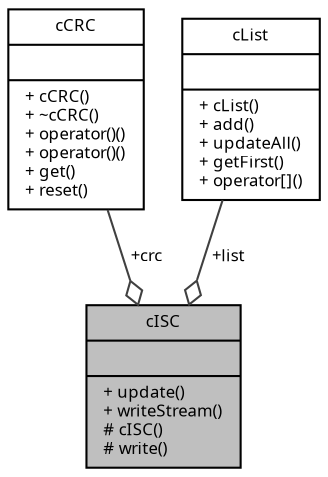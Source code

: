 digraph "cISC"
{
  edge [fontname="Sans",fontsize="8",labelfontname="Sans",labelfontsize="8"];
  node [fontname="Sans",fontsize="8",shape=record];
  Node1 [label="{cISC\n||+ update()\l+ writeStream()\l# cISC()\l# write()\l}",height=0.2,width=0.4,color="black", fillcolor="grey75", style="filled", fontcolor="black"];
  Node2 -> Node1 [color="grey25",fontsize="8",style="solid",label=" +crc" ,arrowhead="odiamond",fontname="Sans"];
  Node2 [label="{cCRC\n||+ cCRC()\l+ ~cCRC()\l+ operator()()\l+ operator()()\l+ get()\l+ reset()\l}",height=0.2,width=0.4,color="black", fillcolor="white", style="filled",URL="$classc_c_r_c.html",tooltip="16 bit cyclic redundancy check (CRC) calculation. "];
  Node3 -> Node1 [color="grey25",fontsize="8",style="solid",label=" +list" ,arrowhead="odiamond",fontname="Sans"];
  Node3 [label="{cList\n||+ cList()\l+ add()\l+ updateAll()\l+ getFirst()\l+ operator[]()\l}",height=0.2,width=0.4,color="black", fillcolor="white", style="filled",URL="$classc_list.html",tooltip="Base class for single linked lists. "];
}
